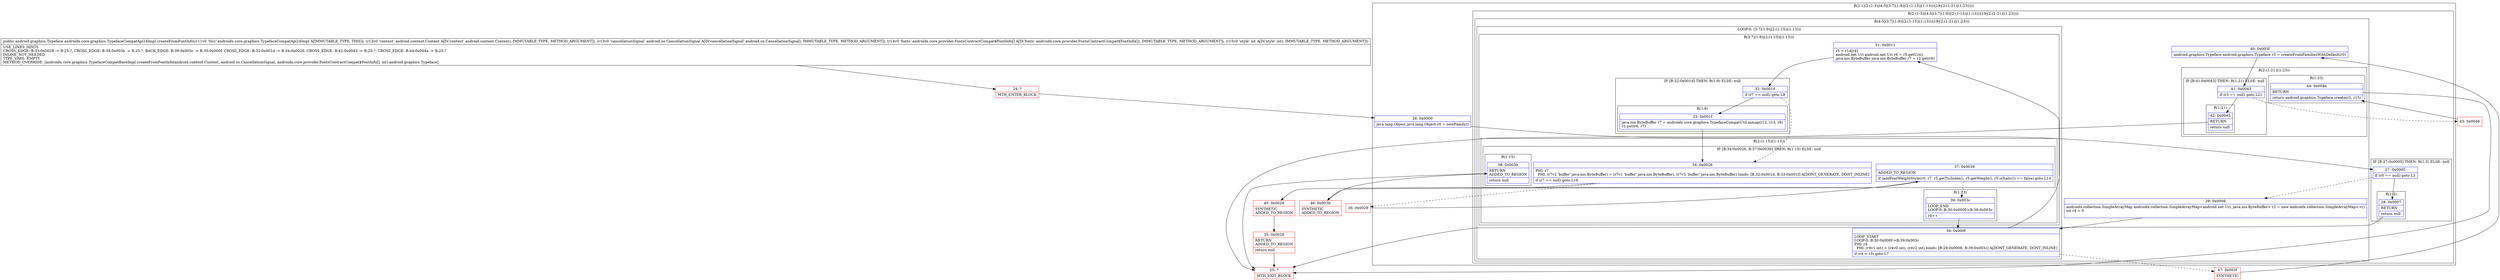 digraph "CFG forandroidx.core.graphics.TypefaceCompatApi24Impl.createFromFontInfo(Landroid\/content\/Context;Landroid\/os\/CancellationSignal;[Landroidx\/core\/provider\/FontsContractCompat$FontInfo;I)Landroid\/graphics\/Typeface;" {
subgraph cluster_Region_543026488 {
label = "R(2:1|(2:(1:3)|(4:5|(3:7|(1:9)|(2:(1:15)|(1:13)))|19|(2:(1:21)|(1:23)))))";
node [shape=record,color=blue];
Node_26 [shape=record,label="{26\:\ 0x0000|java.lang.Object java.lang.Object r0 = newFamily()\l}"];
subgraph cluster_Region_252459712 {
label = "R(2:(1:3)|(4:5|(3:7|(1:9)|(2:(1:15)|(1:13)))|19|(2:(1:21)|(1:23))))";
node [shape=record,color=blue];
subgraph cluster_IfRegion_507146596 {
label = "IF [B:27:0x0005] THEN: R(1:3) ELSE: null";
node [shape=record,color=blue];
Node_27 [shape=record,label="{27\:\ 0x0005|if (r0 == null) goto L3\l}"];
subgraph cluster_Region_116991066 {
label = "R(1:3)";
node [shape=record,color=blue];
Node_28 [shape=record,label="{28\:\ 0x0007|RETURN\l|return null\l}"];
}
}
subgraph cluster_Region_351146738 {
label = "R(4:5|(3:7|(1:9)|(2:(1:15)|(1:13)))|19|(2:(1:21)|(1:23)))";
node [shape=record,color=blue];
Node_29 [shape=record,label="{29\:\ 0x0008|androidx.collection.SimpleArrayMap androidx.collection.SimpleArrayMap\<android.net.Uri, java.nio.ByteBuffer\> r2 = new androidx.collection.SimpleArrayMap\<\>()\lint r4 = 0\l\l}"];
subgraph cluster_LoopRegion_2019994897 {
label = "LOOP:0: (3:7|(1:9)|(2:(1:15)|(1:13)))";
node [shape=record,color=blue];
Node_30 [shape=record,label="{30\:\ 0x000f|LOOP_START\lLOOP:0: B:30:0x000f\-\>B:39:0x003c\lPHI: r4 \l  PHI: (r4v1 int) = (r4v0 int), (r4v2 int) binds: [B:29:0x0008, B:39:0x003c] A[DONT_GENERATE, DONT_INLINE]\l|if (r4 \< r3) goto L7\l}"];
subgraph cluster_Region_1528105338 {
label = "R(3:7|(1:9)|(2:(1:15)|(1:13)))";
node [shape=record,color=blue];
Node_31 [shape=record,label="{31\:\ 0x0011|r5 = r14[r4]\landroid.net.Uri android.net.Uri r6 = r5.getUri()\ljava.nio.ByteBuffer java.nio.ByteBuffer r7 = r2.get(r6)\l}"];
subgraph cluster_IfRegion_743757312 {
label = "IF [B:32:0x001d] THEN: R(1:9) ELSE: null";
node [shape=record,color=blue];
Node_32 [shape=record,label="{32\:\ 0x001d|if (r7 == null) goto L9\l}"];
subgraph cluster_Region_384430637 {
label = "R(1:9)";
node [shape=record,color=blue];
Node_33 [shape=record,label="{33\:\ 0x001f|java.nio.ByteBuffer r7 = androidx.core.graphics.TypefaceCompatUtil.mmap(r12, r13, r6)\lr2.put(r6, r7)\l}"];
}
}
subgraph cluster_Region_548316903 {
label = "R(2:(1:15)|(1:13))";
node [shape=record,color=blue];
subgraph cluster_IfRegion_26127067 {
label = "IF [B:34:0x0026, B:37:0x0039] THEN: R(1:15) ELSE: null";
node [shape=record,color=blue];
Node_34 [shape=record,label="{34\:\ 0x0026|PHI: r7 \l  PHI: (r7v2 'buffer' java.nio.ByteBuffer) = (r7v1 'buffer' java.nio.ByteBuffer), (r7v3 'buffer' java.nio.ByteBuffer) binds: [B:32:0x001d, B:33:0x001f] A[DONT_GENERATE, DONT_INLINE]\l|if (r7 == null) goto L16\l}"];
Node_37 [shape=record,label="{37\:\ 0x0039|ADDED_TO_REGION\l|if (addFontWeightStyle(r0, r7, r5.getTtcIndex(), r5.getWeight(), r5.isItalic()) == false) goto L14\l}"];
subgraph cluster_Region_1318736392 {
label = "R(1:15)";
node [shape=record,color=blue];
Node_38 [shape=record,label="{38\:\ 0x003b|RETURN\lADDED_TO_REGION\l|return null\l}"];
}
}
subgraph cluster_Region_1657096793 {
label = "R(1:13)";
node [shape=record,color=blue];
Node_39 [shape=record,label="{39\:\ 0x003c|LOOP_END\lLOOP:0: B:30:0x000f\-\>B:39:0x003c\l|r4++\l}"];
}
}
}
}
Node_40 [shape=record,label="{40\:\ 0x003f|android.graphics.Typeface android.graphics.Typeface r3 = createFromFamiliesWithDefault(r0)\l}"];
subgraph cluster_Region_26113141 {
label = "R(2:(1:21)|(1:23))";
node [shape=record,color=blue];
subgraph cluster_IfRegion_114867569 {
label = "IF [B:41:0x0043] THEN: R(1:21) ELSE: null";
node [shape=record,color=blue];
Node_41 [shape=record,label="{41\:\ 0x0043|if (r3 == null) goto L21\l}"];
subgraph cluster_Region_1280135024 {
label = "R(1:21)";
node [shape=record,color=blue];
Node_42 [shape=record,label="{42\:\ 0x0045|RETURN\l|return null\l}"];
}
}
subgraph cluster_Region_1979005449 {
label = "R(1:23)";
node [shape=record,color=blue];
Node_44 [shape=record,label="{44\:\ 0x004a|RETURN\l|return android.graphics.Typeface.create(r3, r15)\l}"];
}
}
}
}
}
Node_24 [shape=record,color=red,label="{24\:\ ?|MTH_ENTER_BLOCK\l}"];
Node_25 [shape=record,color=red,label="{25\:\ ?|MTH_EXIT_BLOCK\l}"];
Node_36 [shape=record,color=red,label="{36\:\ 0x0029}"];
Node_46 [shape=record,color=red,label="{46\:\ 0x003b|SYNTHETIC\lADDED_TO_REGION\l}"];
Node_45 [shape=record,color=red,label="{45\:\ 0x0028|SYNTHETIC\lADDED_TO_REGION\l}"];
Node_35 [shape=record,color=red,label="{35\:\ 0x0028|RETURN\lADDED_TO_REGION\l|return null\l}"];
Node_47 [shape=record,color=red,label="{47\:\ 0x003f|SYNTHETIC\l}"];
Node_43 [shape=record,color=red,label="{43\:\ 0x0046}"];
MethodNode[shape=record,label="{public android.graphics.Typeface androidx.core.graphics.TypefaceCompatApi24Impl.createFromFontInfo((r11v0 'this' androidx.core.graphics.TypefaceCompatApi24Impl A[IMMUTABLE_TYPE, THIS]), (r12v0 'context' android.content.Context A[D('context' android.content.Context), IMMUTABLE_TYPE, METHOD_ARGUMENT]), (r13v0 'cancellationSignal' android.os.CancellationSignal A[D('cancellationSignal' android.os.CancellationSignal), IMMUTABLE_TYPE, METHOD_ARGUMENT]), (r14v0 'fonts' androidx.core.provider.FontsContractCompat$FontInfo[] A[D('fonts' androidx.core.provider.FontsContractCompat$FontInfo[]), IMMUTABLE_TYPE, METHOD_ARGUMENT]), (r15v0 'style' int A[D('style' int), IMMUTABLE_TYPE, METHOD_ARGUMENT]))  | USE_LINES_HINTS\lCROSS_EDGE: B:35:0x0028 \-\> B:25:?, CROSS_EDGE: B:38:0x003b \-\> B:25:?, BACK_EDGE: B:39:0x003c \-\> B:30:0x000f, CROSS_EDGE: B:32:0x001d \-\> B:34:0x0026, CROSS_EDGE: B:42:0x0045 \-\> B:25:?, CROSS_EDGE: B:44:0x004a \-\> B:25:?\lINLINE_NOT_NEEDED\lTYPE_VARS: EMPTY\lMETHOD_OVERRIDE: [androidx.core.graphics.TypefaceCompatBaseImpl.createFromFontInfo(android.content.Context, android.os.CancellationSignal, androidx.core.provider.FontsContractCompat$FontInfo[], int):android.graphics.Typeface]\l}"];
MethodNode -> Node_24;Node_26 -> Node_27;
Node_27 -> Node_28;
Node_27 -> Node_29[style=dashed];
Node_28 -> Node_25;
Node_29 -> Node_30;
Node_30 -> Node_31;
Node_30 -> Node_47[style=dashed];
Node_31 -> Node_32;
Node_32 -> Node_33;
Node_32 -> Node_34[style=dashed];
Node_33 -> Node_34;
Node_34 -> Node_36[style=dashed];
Node_34 -> Node_45;
Node_37 -> Node_39[style=dashed];
Node_37 -> Node_46;
Node_38 -> Node_25;
Node_39 -> Node_30;
Node_40 -> Node_41;
Node_41 -> Node_42;
Node_41 -> Node_43[style=dashed];
Node_42 -> Node_25;
Node_44 -> Node_25;
Node_24 -> Node_26;
Node_36 -> Node_37;
Node_46 -> Node_38;
Node_45 -> Node_35;
Node_35 -> Node_25;
Node_47 -> Node_40;
Node_43 -> Node_44;
}

